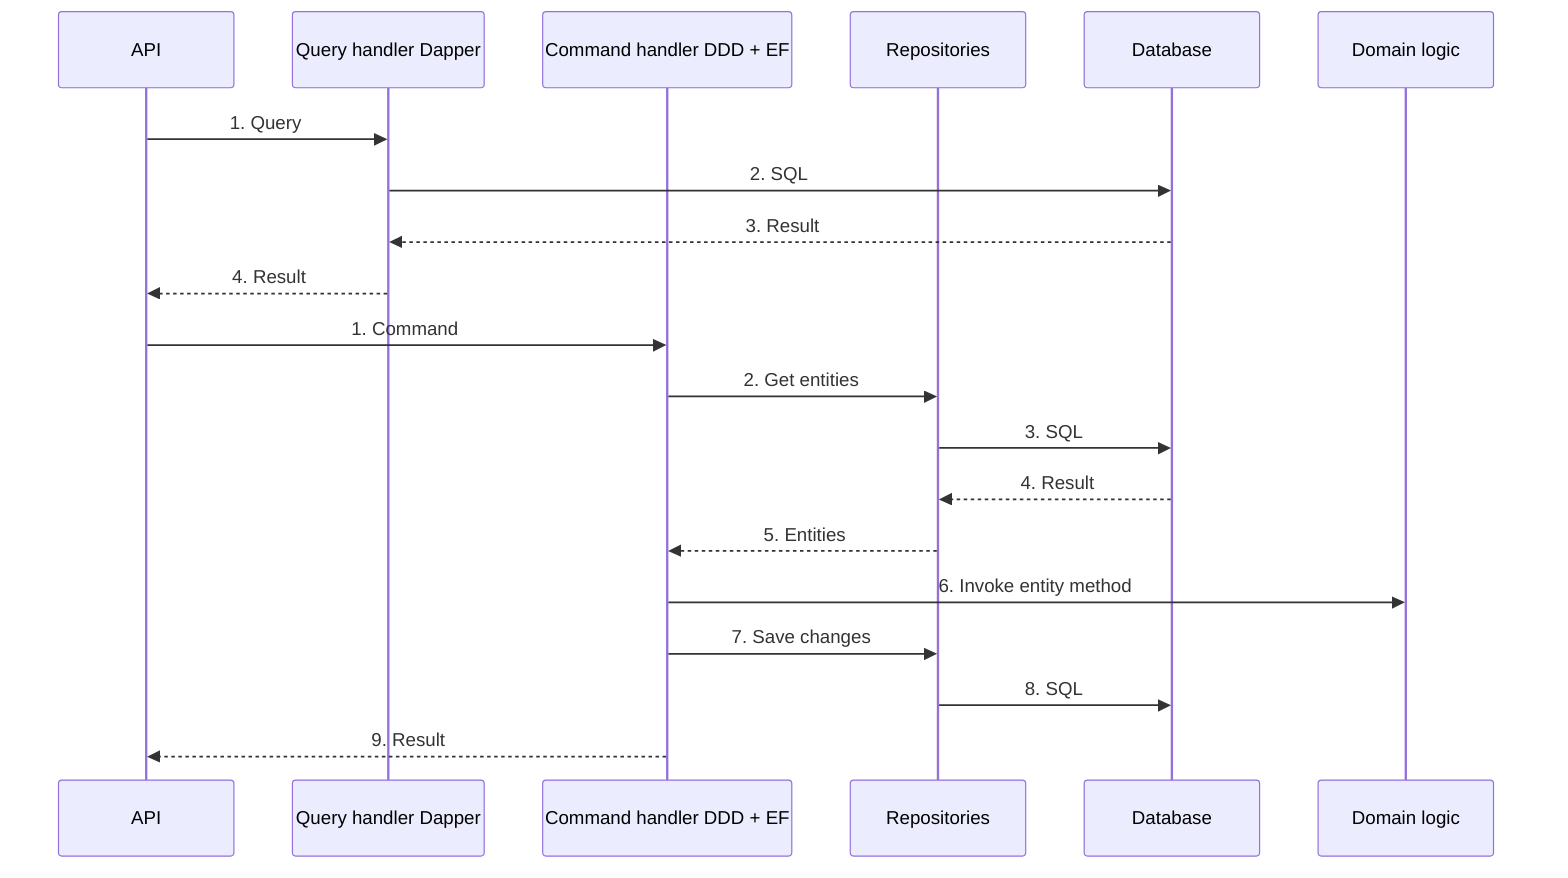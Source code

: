 sequenceDiagram
    participant API
    participant Dapper as Query handler Dapper
    participant EF as Command handler DDD + EF
    participant Repositories
    participant Database
    participant Domain as Domain logic

    API->>Dapper: 1. Query
    Dapper->>Database: 2. SQL
    Database-->>Dapper: 3. Result
    Dapper-->>API: 4. Result

    API->>EF: 1. Command
    EF->>Repositories: 2. Get entities
    Repositories->>Database: 3. SQL
    Database-->>Repositories: 4. Result
    Repositories-->>EF: 5. Entities
    EF->>Domain: 6. Invoke entity method
    EF->>Repositories: 7. Save changes
    Repositories->>Database: 8. SQL
    EF-->>API: 9. Result